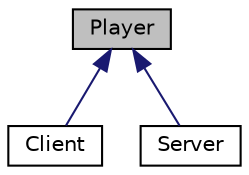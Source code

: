 digraph "Player"
{
  edge [fontname="Helvetica",fontsize="10",labelfontname="Helvetica",labelfontsize="10"];
  node [fontname="Helvetica",fontsize="10",shape=record];
  Node0 [label="Player",height=0.2,width=0.4,color="black", fillcolor="grey75", style="filled", fontcolor="black"];
  Node0 -> Node1 [dir="back",color="midnightblue",fontsize="10",style="solid",fontname="Helvetica"];
  Node1 [label="Client",height=0.2,width=0.4,color="black", fillcolor="white", style="filled",URL="$classClient.html",tooltip="Class that implements the client (session guest) and his functions. "];
  Node0 -> Node2 [dir="back",color="midnightblue",fontsize="10",style="solid",fontname="Helvetica"];
  Node2 [label="Server",height=0.2,width=0.4,color="black", fillcolor="white", style="filled",URL="$classServer.html",tooltip="Class that implements the server (host player, session owner) and his functions. "];
}
